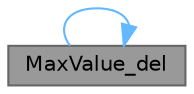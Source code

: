 digraph "MaxValue_del"
{
 // LATEX_PDF_SIZE
  bgcolor="transparent";
  edge [fontname=Helvetica,fontsize=10,labelfontname=Helvetica,labelfontsize=10];
  node [fontname=Helvetica,fontsize=10,shape=box,height=0.2,width=0.4];
  rankdir="LR";
  Node1 [label="MaxValue_del",height=0.2,width=0.4,color="gray40", fillcolor="grey60", style="filled", fontcolor="black",tooltip="Function to remove the maximum element of BTS."];
  Node1 -> Node1 [color="steelblue1",style="solid"];
}
